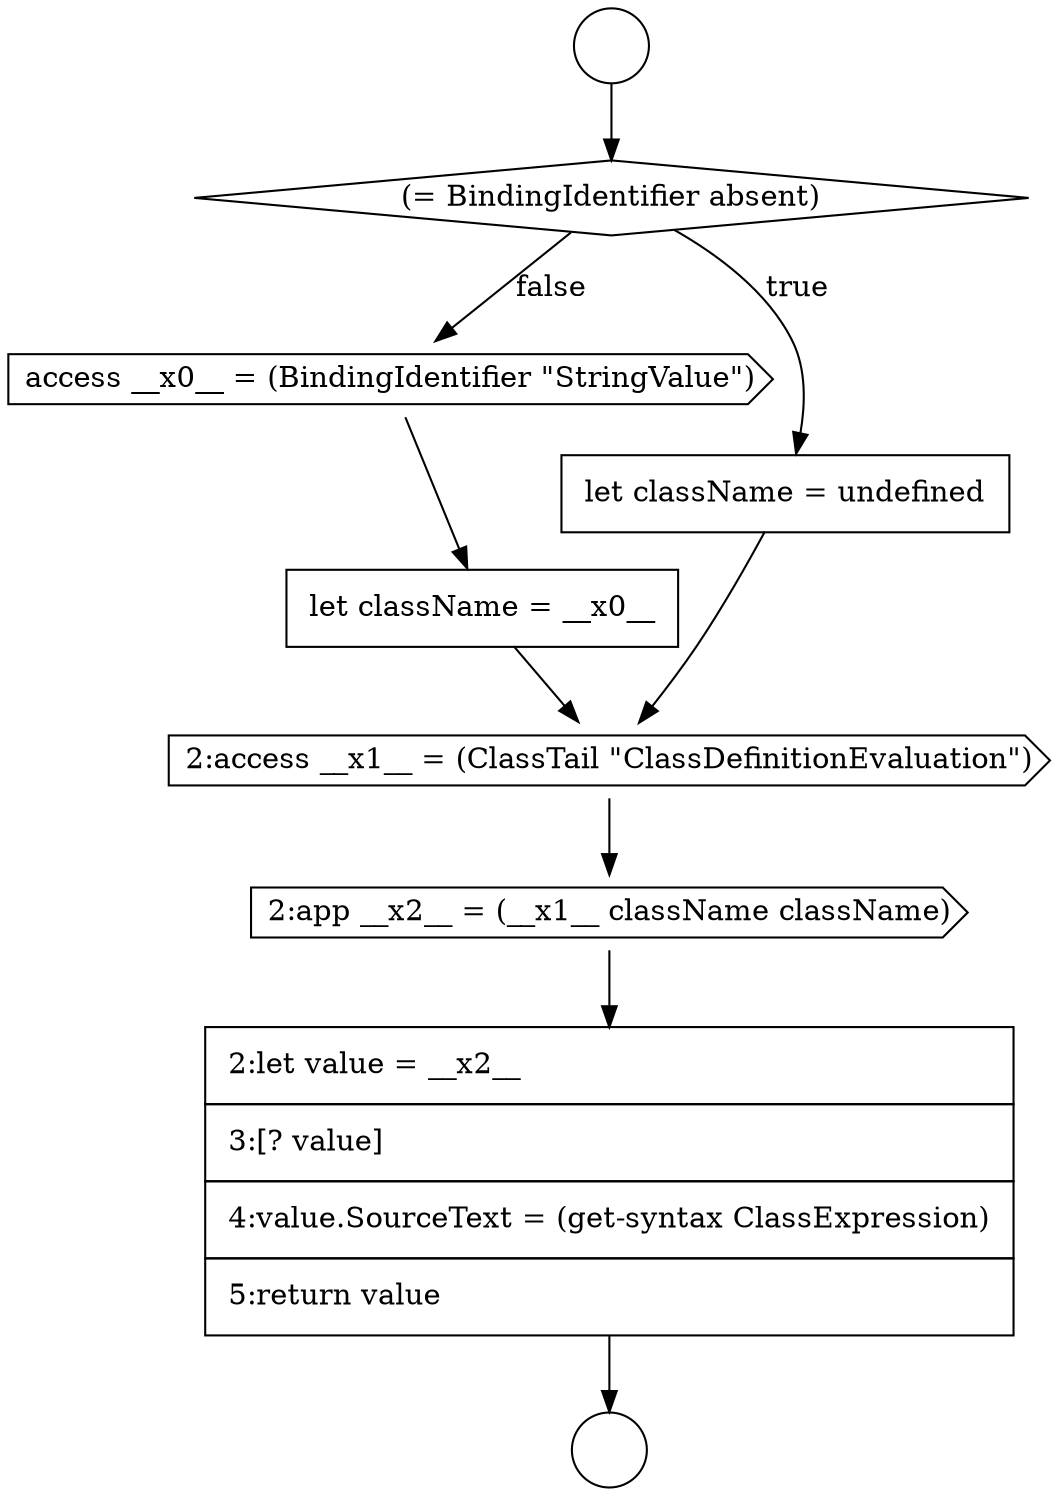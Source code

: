 digraph {
  node9428 [shape=none, margin=0, label=<<font color="black">
    <table border="0" cellborder="1" cellspacing="0" cellpadding="10">
      <tr><td align="left">2:let value = __x2__</td></tr>
      <tr><td align="left">3:[? value]</td></tr>
      <tr><td align="left">4:value.SourceText = (get-syntax ClassExpression)</td></tr>
      <tr><td align="left">5:return value</td></tr>
    </table>
  </font>> color="black" fillcolor="white" style=filled]
  node9424 [shape=cds, label=<<font color="black">access __x0__ = (BindingIdentifier &quot;StringValue&quot;)</font>> color="black" fillcolor="white" style=filled]
  node9423 [shape=none, margin=0, label=<<font color="black">
    <table border="0" cellborder="1" cellspacing="0" cellpadding="10">
      <tr><td align="left">let className = undefined</td></tr>
    </table>
  </font>> color="black" fillcolor="white" style=filled]
  node9426 [shape=cds, label=<<font color="black">2:access __x1__ = (ClassTail &quot;ClassDefinitionEvaluation&quot;)</font>> color="black" fillcolor="white" style=filled]
  node9422 [shape=diamond, label=<<font color="black">(= BindingIdentifier absent)</font>> color="black" fillcolor="white" style=filled]
  node9420 [shape=circle label=" " color="black" fillcolor="white" style=filled]
  node9425 [shape=none, margin=0, label=<<font color="black">
    <table border="0" cellborder="1" cellspacing="0" cellpadding="10">
      <tr><td align="left">let className = __x0__</td></tr>
    </table>
  </font>> color="black" fillcolor="white" style=filled]
  node9421 [shape=circle label=" " color="black" fillcolor="white" style=filled]
  node9427 [shape=cds, label=<<font color="black">2:app __x2__ = (__x1__ className className)</font>> color="black" fillcolor="white" style=filled]
  node9425 -> node9426 [ color="black"]
  node9420 -> node9422 [ color="black"]
  node9422 -> node9423 [label=<<font color="black">true</font>> color="black"]
  node9422 -> node9424 [label=<<font color="black">false</font>> color="black"]
  node9428 -> node9421 [ color="black"]
  node9424 -> node9425 [ color="black"]
  node9427 -> node9428 [ color="black"]
  node9423 -> node9426 [ color="black"]
  node9426 -> node9427 [ color="black"]
}
